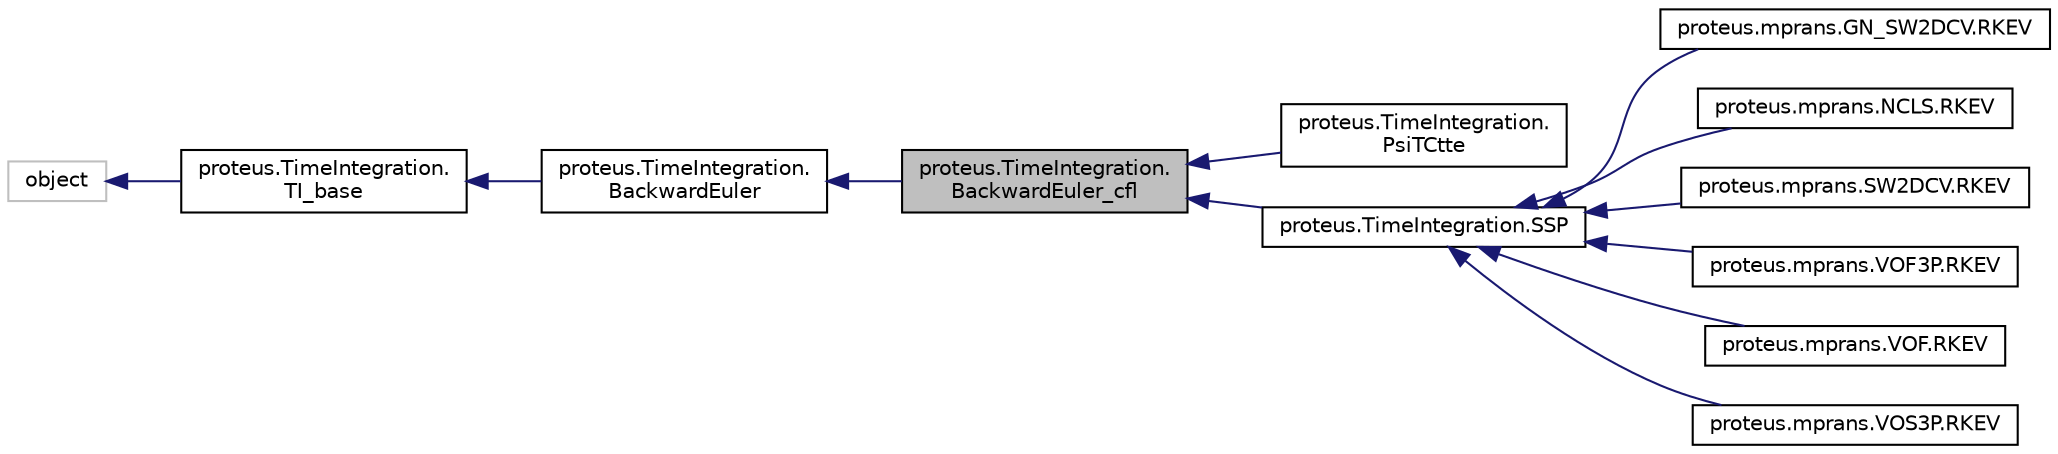 digraph "proteus.TimeIntegration.BackwardEuler_cfl"
{
 // LATEX_PDF_SIZE
  edge [fontname="Helvetica",fontsize="10",labelfontname="Helvetica",labelfontsize="10"];
  node [fontname="Helvetica",fontsize="10",shape=record];
  rankdir="LR";
  Node1 [label="proteus.TimeIntegration.\lBackwardEuler_cfl",height=0.2,width=0.4,color="black", fillcolor="grey75", style="filled", fontcolor="black",tooltip=" "];
  Node2 -> Node1 [dir="back",color="midnightblue",fontsize="10",style="solid",fontname="Helvetica"];
  Node2 [label="proteus.TimeIntegration.\lBackwardEuler",height=0.2,width=0.4,color="black", fillcolor="white", style="filled",URL="$classproteus_1_1TimeIntegration_1_1BackwardEuler.html",tooltip=" "];
  Node3 -> Node2 [dir="back",color="midnightblue",fontsize="10",style="solid",fontname="Helvetica"];
  Node3 [label="proteus.TimeIntegration.\lTI_base",height=0.2,width=0.4,color="black", fillcolor="white", style="filled",URL="$classproteus_1_1TimeIntegration_1_1TI__base.html",tooltip=" "];
  Node4 -> Node3 [dir="back",color="midnightblue",fontsize="10",style="solid",fontname="Helvetica"];
  Node4 [label="object",height=0.2,width=0.4,color="grey75", fillcolor="white", style="filled",tooltip=" "];
  Node1 -> Node5 [dir="back",color="midnightblue",fontsize="10",style="solid",fontname="Helvetica"];
  Node5 [label="proteus.TimeIntegration.\lPsiTCtte",height=0.2,width=0.4,color="black", fillcolor="white", style="filled",URL="$classproteus_1_1TimeIntegration_1_1PsiTCtte.html",tooltip=" "];
  Node1 -> Node6 [dir="back",color="midnightblue",fontsize="10",style="solid",fontname="Helvetica"];
  Node6 [label="proteus.TimeIntegration.SSP",height=0.2,width=0.4,color="black", fillcolor="white", style="filled",URL="$classproteus_1_1TimeIntegration_1_1SSP.html",tooltip=" "];
  Node6 -> Node7 [dir="back",color="midnightblue",fontsize="10",style="solid",fontname="Helvetica"];
  Node7 [label="proteus.mprans.GN_SW2DCV.RKEV",height=0.2,width=0.4,color="black", fillcolor="white", style="filled",URL="$classproteus_1_1mprans_1_1GN__SW2DCV_1_1RKEV.html",tooltip=" "];
  Node6 -> Node8 [dir="back",color="midnightblue",fontsize="10",style="solid",fontname="Helvetica"];
  Node8 [label="proteus.mprans.NCLS.RKEV",height=0.2,width=0.4,color="black", fillcolor="white", style="filled",URL="$classproteus_1_1mprans_1_1NCLS_1_1RKEV.html",tooltip=" "];
  Node6 -> Node9 [dir="back",color="midnightblue",fontsize="10",style="solid",fontname="Helvetica"];
  Node9 [label="proteus.mprans.SW2DCV.RKEV",height=0.2,width=0.4,color="black", fillcolor="white", style="filled",URL="$classproteus_1_1mprans_1_1SW2DCV_1_1RKEV.html",tooltip=" "];
  Node6 -> Node10 [dir="back",color="midnightblue",fontsize="10",style="solid",fontname="Helvetica"];
  Node10 [label="proteus.mprans.VOF3P.RKEV",height=0.2,width=0.4,color="black", fillcolor="white", style="filled",URL="$classproteus_1_1mprans_1_1VOF3P_1_1RKEV.html",tooltip=" "];
  Node6 -> Node11 [dir="back",color="midnightblue",fontsize="10",style="solid",fontname="Helvetica"];
  Node11 [label="proteus.mprans.VOF.RKEV",height=0.2,width=0.4,color="black", fillcolor="white", style="filled",URL="$classproteus_1_1mprans_1_1VOF_1_1RKEV.html",tooltip=" "];
  Node6 -> Node12 [dir="back",color="midnightblue",fontsize="10",style="solid",fontname="Helvetica"];
  Node12 [label="proteus.mprans.VOS3P.RKEV",height=0.2,width=0.4,color="black", fillcolor="white", style="filled",URL="$classproteus_1_1mprans_1_1VOS3P_1_1RKEV.html",tooltip=" "];
}
